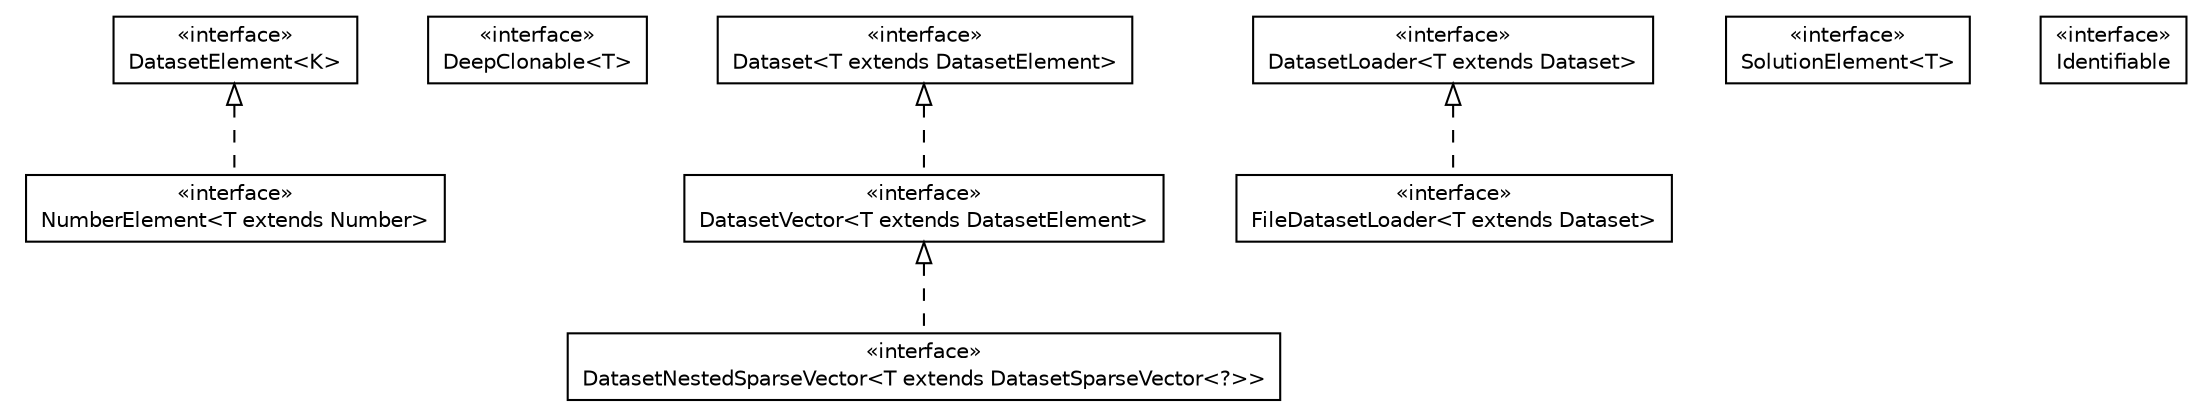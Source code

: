 #!/usr/local/bin/dot
#
# Class diagram 
# Generated by UMLGraph version 5.2 (http://www.umlgraph.org/)
#

digraph G {
	edge [fontname="Helvetica",fontsize=10,labelfontname="Helvetica",labelfontsize=10];
	node [fontname="Helvetica",fontsize=10,shape=plaintext];
	nodesep=0.25;
	ranksep=0.5;
	// it.unica.foresee.datasets.interfaces.DatasetElement<K>
	c54 [label=<<table title="it.unica.foresee.datasets.interfaces.DatasetElement" border="0" cellborder="1" cellspacing="0" cellpadding="2" port="p" href="./DatasetElement.html">
		<tr><td><table border="0" cellspacing="0" cellpadding="1">
<tr><td align="center" balign="center"> &#171;interface&#187; </td></tr>
<tr><td align="center" balign="center"> DatasetElement&lt;K&gt; </td></tr>
		</table></td></tr>
		</table>>, fontname="Helvetica", fontcolor="black", fontsize=10.0];
	// it.unica.foresee.datasets.interfaces.DeepClonable<T>
	c55 [label=<<table title="it.unica.foresee.datasets.interfaces.DeepClonable" border="0" cellborder="1" cellspacing="0" cellpadding="2" port="p" href="./DeepClonable.html">
		<tr><td><table border="0" cellspacing="0" cellpadding="1">
<tr><td align="center" balign="center"> &#171;interface&#187; </td></tr>
<tr><td align="center" balign="center"> DeepClonable&lt;T&gt; </td></tr>
		</table></td></tr>
		</table>>, fontname="Helvetica", fontcolor="black", fontsize=10.0];
	// it.unica.foresee.datasets.interfaces.Dataset<T extends it.unica.foresee.datasets.interfaces.DatasetElement>
	c56 [label=<<table title="it.unica.foresee.datasets.interfaces.Dataset" border="0" cellborder="1" cellspacing="0" cellpadding="2" port="p" href="./Dataset.html">
		<tr><td><table border="0" cellspacing="0" cellpadding="1">
<tr><td align="center" balign="center"> &#171;interface&#187; </td></tr>
<tr><td align="center" balign="center"> Dataset&lt;T extends DatasetElement&gt; </td></tr>
		</table></td></tr>
		</table>>, fontname="Helvetica", fontcolor="black", fontsize=10.0];
	// it.unica.foresee.datasets.interfaces.DatasetNestedSparseVector<T extends it.unica.foresee.datasets.DatasetSparseVector<?>>
	c57 [label=<<table title="it.unica.foresee.datasets.interfaces.DatasetNestedSparseVector" border="0" cellborder="1" cellspacing="0" cellpadding="2" port="p" href="./DatasetNestedSparseVector.html">
		<tr><td><table border="0" cellspacing="0" cellpadding="1">
<tr><td align="center" balign="center"> &#171;interface&#187; </td></tr>
<tr><td align="center" balign="center"> DatasetNestedSparseVector&lt;T extends DatasetSparseVector&lt;?&gt;&gt; </td></tr>
		</table></td></tr>
		</table>>, fontname="Helvetica", fontcolor="black", fontsize=10.0];
	// it.unica.foresee.datasets.interfaces.NumberElement<T extends java.lang.Number>
	c58 [label=<<table title="it.unica.foresee.datasets.interfaces.NumberElement" border="0" cellborder="1" cellspacing="0" cellpadding="2" port="p" href="./NumberElement.html">
		<tr><td><table border="0" cellspacing="0" cellpadding="1">
<tr><td align="center" balign="center"> &#171;interface&#187; </td></tr>
<tr><td align="center" balign="center"> NumberElement&lt;T extends Number&gt; </td></tr>
		</table></td></tr>
		</table>>, fontname="Helvetica", fontcolor="black", fontsize=10.0];
	// it.unica.foresee.datasets.interfaces.DatasetVector<T extends it.unica.foresee.datasets.interfaces.DatasetElement>
	c59 [label=<<table title="it.unica.foresee.datasets.interfaces.DatasetVector" border="0" cellborder="1" cellspacing="0" cellpadding="2" port="p" href="./DatasetVector.html">
		<tr><td><table border="0" cellspacing="0" cellpadding="1">
<tr><td align="center" balign="center"> &#171;interface&#187; </td></tr>
<tr><td align="center" balign="center"> DatasetVector&lt;T extends DatasetElement&gt; </td></tr>
		</table></td></tr>
		</table>>, fontname="Helvetica", fontcolor="black", fontsize=10.0];
	// it.unica.foresee.datasets.interfaces.FileDatasetLoader<T extends it.unica.foresee.datasets.interfaces.Dataset>
	c60 [label=<<table title="it.unica.foresee.datasets.interfaces.FileDatasetLoader" border="0" cellborder="1" cellspacing="0" cellpadding="2" port="p" href="./FileDatasetLoader.html">
		<tr><td><table border="0" cellspacing="0" cellpadding="1">
<tr><td align="center" balign="center"> &#171;interface&#187; </td></tr>
<tr><td align="center" balign="center"> FileDatasetLoader&lt;T extends Dataset&gt; </td></tr>
		</table></td></tr>
		</table>>, fontname="Helvetica", fontcolor="black", fontsize=10.0];
	// it.unica.foresee.datasets.interfaces.SolutionElement<T>
	c61 [label=<<table title="it.unica.foresee.datasets.interfaces.SolutionElement" border="0" cellborder="1" cellspacing="0" cellpadding="2" port="p" href="./SolutionElement.html">
		<tr><td><table border="0" cellspacing="0" cellpadding="1">
<tr><td align="center" balign="center"> &#171;interface&#187; </td></tr>
<tr><td align="center" balign="center"> SolutionElement&lt;T&gt; </td></tr>
		</table></td></tr>
		</table>>, fontname="Helvetica", fontcolor="black", fontsize=10.0];
	// it.unica.foresee.datasets.interfaces.Identifiable
	c62 [label=<<table title="it.unica.foresee.datasets.interfaces.Identifiable" border="0" cellborder="1" cellspacing="0" cellpadding="2" port="p" href="./Identifiable.html">
		<tr><td><table border="0" cellspacing="0" cellpadding="1">
<tr><td align="center" balign="center"> &#171;interface&#187; </td></tr>
<tr><td align="center" balign="center"> Identifiable </td></tr>
		</table></td></tr>
		</table>>, fontname="Helvetica", fontcolor="black", fontsize=10.0];
	// it.unica.foresee.datasets.interfaces.DatasetLoader<T extends it.unica.foresee.datasets.interfaces.Dataset>
	c63 [label=<<table title="it.unica.foresee.datasets.interfaces.DatasetLoader" border="0" cellborder="1" cellspacing="0" cellpadding="2" port="p" href="./DatasetLoader.html">
		<tr><td><table border="0" cellspacing="0" cellpadding="1">
<tr><td align="center" balign="center"> &#171;interface&#187; </td></tr>
<tr><td align="center" balign="center"> DatasetLoader&lt;T extends Dataset&gt; </td></tr>
		</table></td></tr>
		</table>>, fontname="Helvetica", fontcolor="black", fontsize=10.0];
	//it.unica.foresee.datasets.interfaces.DatasetNestedSparseVector<T extends it.unica.foresee.datasets.DatasetSparseVector<?>> implements it.unica.foresee.datasets.interfaces.DatasetVector<T extends it.unica.foresee.datasets.interfaces.DatasetElement>
	c59:p -> c57:p [dir=back,arrowtail=empty,style=dashed];
	//it.unica.foresee.datasets.interfaces.NumberElement<T extends java.lang.Number> implements it.unica.foresee.datasets.interfaces.DatasetElement<K>
	c54:p -> c58:p [dir=back,arrowtail=empty,style=dashed];
	//it.unica.foresee.datasets.interfaces.DatasetVector<T extends it.unica.foresee.datasets.interfaces.DatasetElement> implements it.unica.foresee.datasets.interfaces.Dataset<T extends it.unica.foresee.datasets.interfaces.DatasetElement>
	c56:p -> c59:p [dir=back,arrowtail=empty,style=dashed];
	//it.unica.foresee.datasets.interfaces.FileDatasetLoader<T extends it.unica.foresee.datasets.interfaces.Dataset> implements it.unica.foresee.datasets.interfaces.DatasetLoader<T extends it.unica.foresee.datasets.interfaces.Dataset>
	c63:p -> c60:p [dir=back,arrowtail=empty,style=dashed];
}


